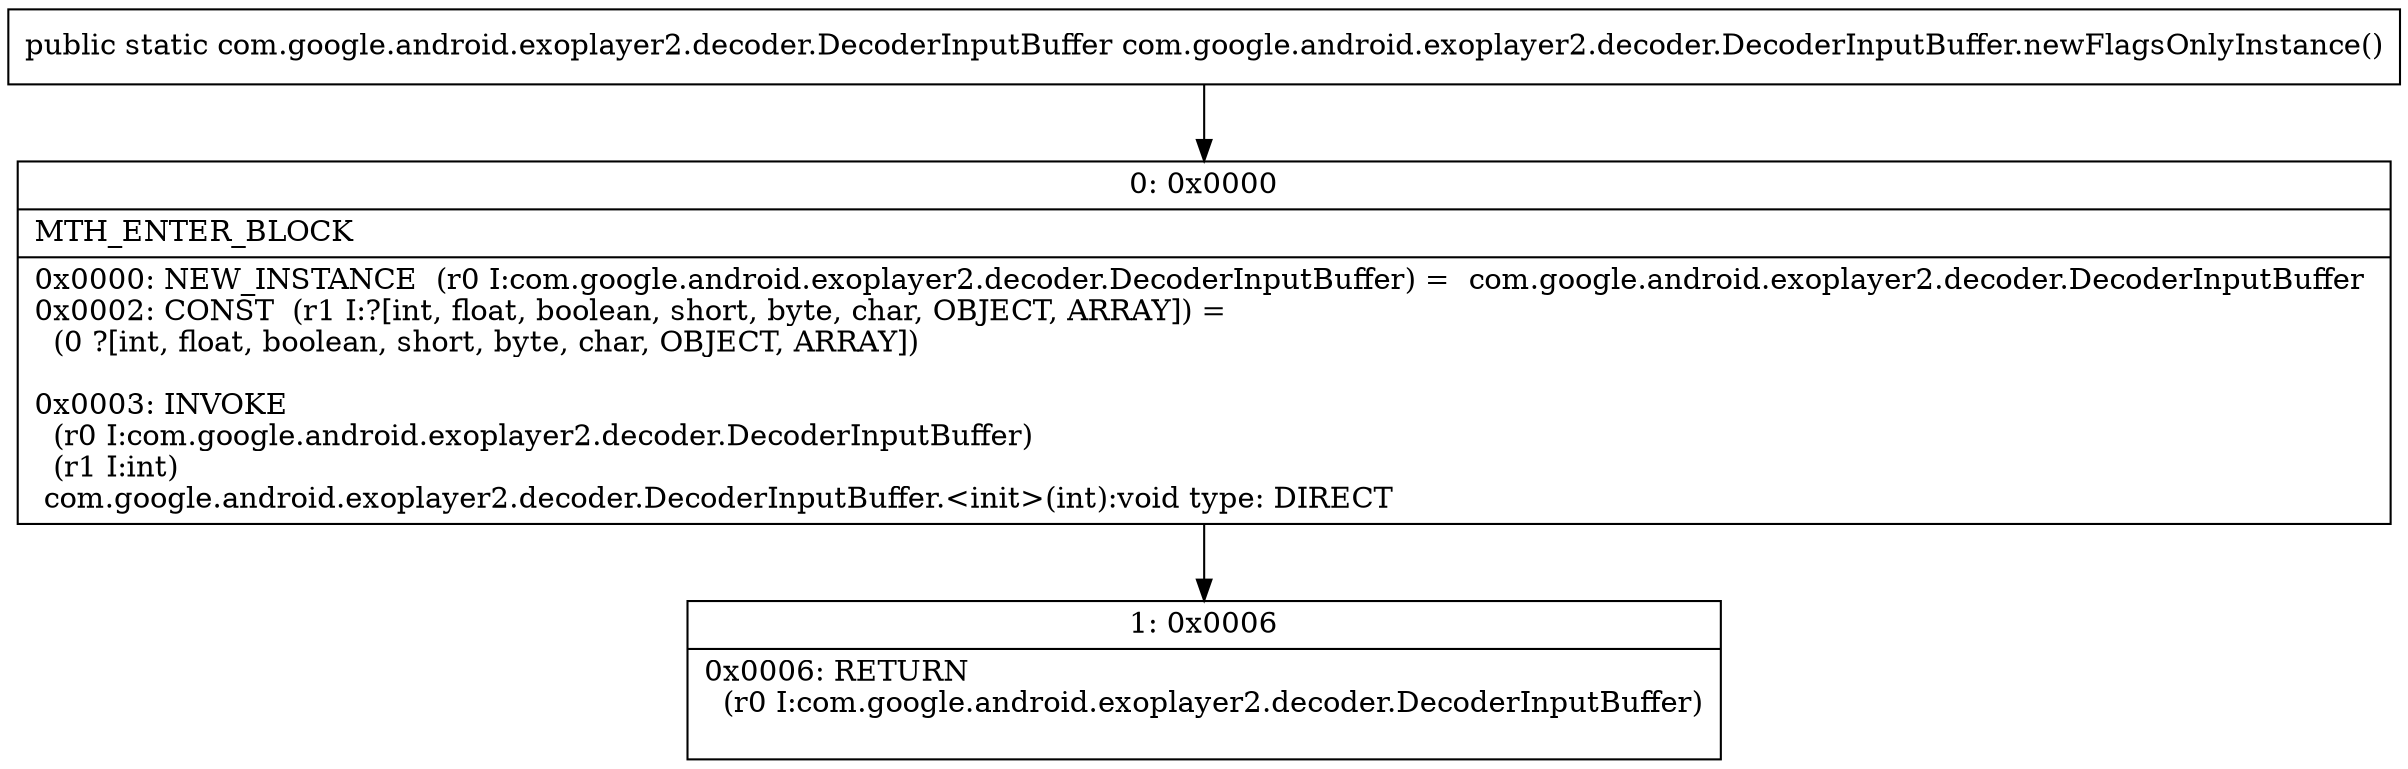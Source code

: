 digraph "CFG forcom.google.android.exoplayer2.decoder.DecoderInputBuffer.newFlagsOnlyInstance()Lcom\/google\/android\/exoplayer2\/decoder\/DecoderInputBuffer;" {
Node_0 [shape=record,label="{0\:\ 0x0000|MTH_ENTER_BLOCK\l|0x0000: NEW_INSTANCE  (r0 I:com.google.android.exoplayer2.decoder.DecoderInputBuffer) =  com.google.android.exoplayer2.decoder.DecoderInputBuffer \l0x0002: CONST  (r1 I:?[int, float, boolean, short, byte, char, OBJECT, ARRAY]) = \l  (0 ?[int, float, boolean, short, byte, char, OBJECT, ARRAY])\l \l0x0003: INVOKE  \l  (r0 I:com.google.android.exoplayer2.decoder.DecoderInputBuffer)\l  (r1 I:int)\l com.google.android.exoplayer2.decoder.DecoderInputBuffer.\<init\>(int):void type: DIRECT \l}"];
Node_1 [shape=record,label="{1\:\ 0x0006|0x0006: RETURN  \l  (r0 I:com.google.android.exoplayer2.decoder.DecoderInputBuffer)\l \l}"];
MethodNode[shape=record,label="{public static com.google.android.exoplayer2.decoder.DecoderInputBuffer com.google.android.exoplayer2.decoder.DecoderInputBuffer.newFlagsOnlyInstance() }"];
MethodNode -> Node_0;
Node_0 -> Node_1;
}

